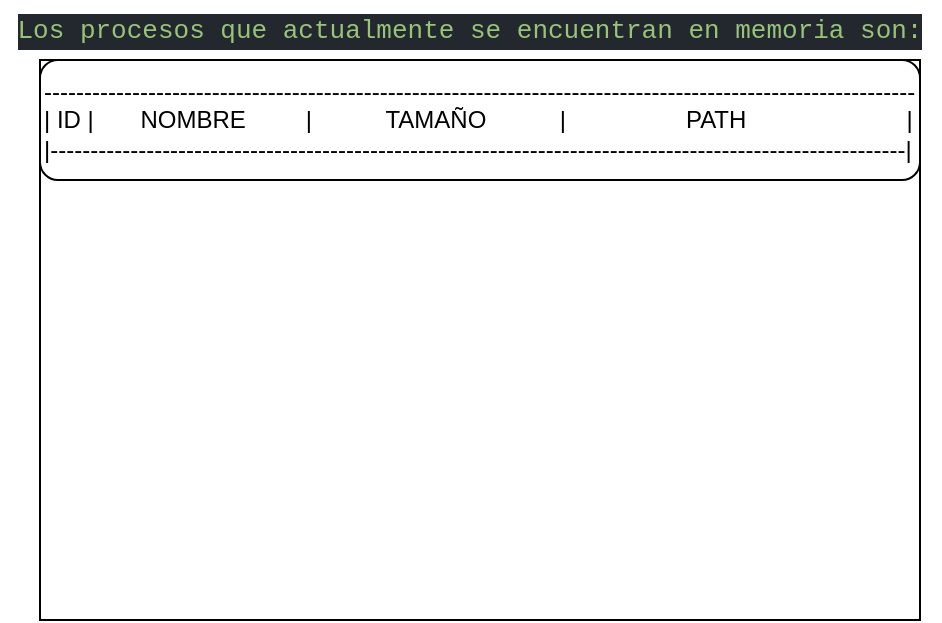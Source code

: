 <mxfile>
    <diagram id="dI_ZmYwzpybgGBRw-GTA" name="Página-1">
        <mxGraphModel dx="1118" dy="790" grid="1" gridSize="10" guides="1" tooltips="1" connect="1" arrows="1" fold="1" page="1" pageScale="1" pageWidth="827" pageHeight="1169" math="0" shadow="0">
            <root>
                <mxCell id="0"/>
                <mxCell id="1" parent="0"/>
                <mxCell id="2" value="&lt;div style=&quot;color: rgb(171 , 178 , 191) ; background-color: rgb(35 , 39 , 46) ; font-family: &amp;#34;cascadia mono&amp;#34; , &amp;#34;consolas&amp;#34; , &amp;#34;courier new&amp;#34; , monospace ; font-size: 13px ; line-height: 18px&quot;&gt;&lt;span style=&quot;color: #98c379&quot;&gt;Los procesos que actualmente se encuentran en memoria son:&lt;/span&gt;&lt;/div&gt;" style="text;html=1;strokeColor=none;fillColor=none;align=center;verticalAlign=middle;whiteSpace=wrap;rounded=0;" vertex="1" parent="1">
                    <mxGeometry x="20" y="120" width="470" height="30" as="geometry"/>
                </mxCell>
                <mxCell id="3" value="" style="rounded=0;whiteSpace=wrap;html=1;" vertex="1" parent="1">
                    <mxGeometry x="40" y="150" width="440" height="280" as="geometry"/>
                </mxCell>
                <mxCell id="5" value="-------------------------------------------------------------------------------------------------------------&lt;br&gt;| ID |&amp;nbsp; &amp;nbsp; &amp;nbsp; &amp;nbsp;NOMBRE&amp;nbsp; &amp;nbsp; &amp;nbsp; &amp;nbsp; &amp;nbsp;|&amp;nbsp; &amp;nbsp; &amp;nbsp; &amp;nbsp; &amp;nbsp; &amp;nbsp;TAMAÑO&amp;nbsp; &amp;nbsp; &amp;nbsp; &amp;nbsp; &amp;nbsp; &amp;nbsp;|&amp;nbsp; &amp;nbsp; &amp;nbsp; &amp;nbsp; &amp;nbsp; &amp;nbsp; &amp;nbsp; &amp;nbsp; &amp;nbsp; PATH&amp;nbsp; &amp;nbsp; &amp;nbsp; &amp;nbsp; &amp;nbsp; &amp;nbsp; &amp;nbsp; &amp;nbsp; &amp;nbsp; &amp;nbsp; &amp;nbsp; &amp;nbsp; |&lt;br&gt;|-----------------------------------------------------------------------------------------------------------|" style="rounded=1;whiteSpace=wrap;html=1;align=left;" vertex="1" parent="1">
                    <mxGeometry x="40" y="150" width="440" height="60" as="geometry"/>
                </mxCell>
            </root>
        </mxGraphModel>
    </diagram>
</mxfile>